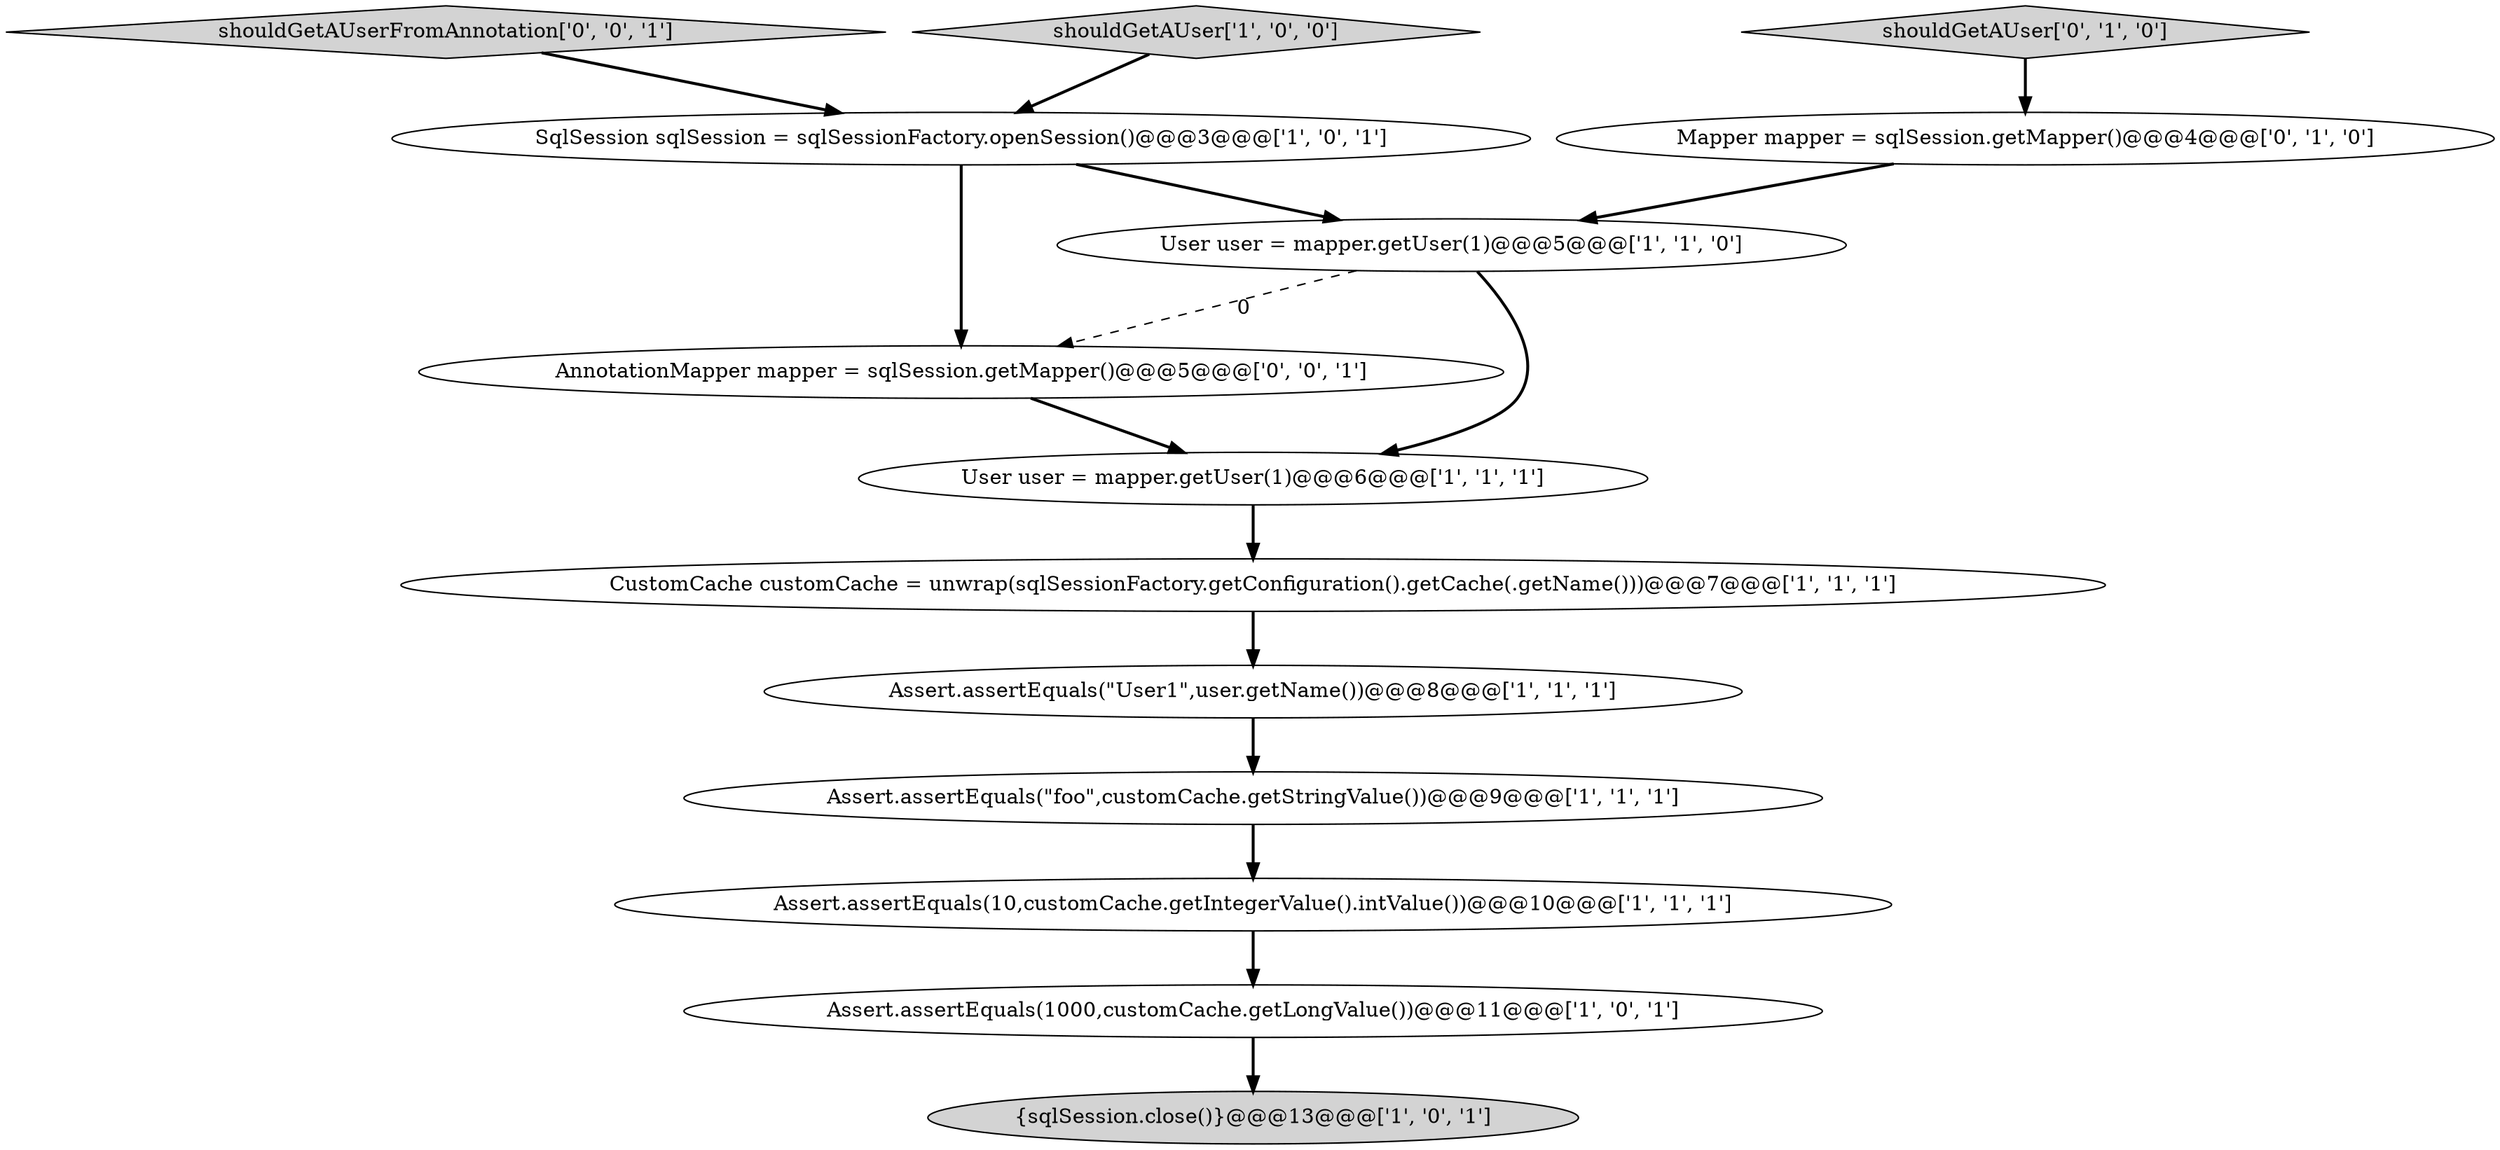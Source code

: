 digraph {
3 [style = filled, label = "Assert.assertEquals(1000,customCache.getLongValue())@@@11@@@['1', '0', '1']", fillcolor = white, shape = ellipse image = "AAA0AAABBB1BBB"];
5 [style = filled, label = "User user = mapper.getUser(1)@@@5@@@['1', '1', '0']", fillcolor = white, shape = ellipse image = "AAA0AAABBB1BBB"];
1 [style = filled, label = "SqlSession sqlSession = sqlSessionFactory.openSession()@@@3@@@['1', '0', '1']", fillcolor = white, shape = ellipse image = "AAA0AAABBB1BBB"];
7 [style = filled, label = "Assert.assertEquals(\"User1\",user.getName())@@@8@@@['1', '1', '1']", fillcolor = white, shape = ellipse image = "AAA0AAABBB1BBB"];
8 [style = filled, label = "Assert.assertEquals(10,customCache.getIntegerValue().intValue())@@@10@@@['1', '1', '1']", fillcolor = white, shape = ellipse image = "AAA0AAABBB1BBB"];
11 [style = filled, label = "shouldGetAUser['0', '1', '0']", fillcolor = lightgray, shape = diamond image = "AAA0AAABBB2BBB"];
13 [style = filled, label = "shouldGetAUserFromAnnotation['0', '0', '1']", fillcolor = lightgray, shape = diamond image = "AAA0AAABBB3BBB"];
12 [style = filled, label = "AnnotationMapper mapper = sqlSession.getMapper()@@@5@@@['0', '0', '1']", fillcolor = white, shape = ellipse image = "AAA0AAABBB3BBB"];
2 [style = filled, label = "User user = mapper.getUser(1)@@@6@@@['1', '1', '1']", fillcolor = white, shape = ellipse image = "AAA0AAABBB1BBB"];
9 [style = filled, label = "Assert.assertEquals(\"foo\",customCache.getStringValue())@@@9@@@['1', '1', '1']", fillcolor = white, shape = ellipse image = "AAA0AAABBB1BBB"];
10 [style = filled, label = "Mapper mapper = sqlSession.getMapper()@@@4@@@['0', '1', '0']", fillcolor = white, shape = ellipse image = "AAA0AAABBB2BBB"];
0 [style = filled, label = "{sqlSession.close()}@@@13@@@['1', '0', '1']", fillcolor = lightgray, shape = ellipse image = "AAA0AAABBB1BBB"];
4 [style = filled, label = "shouldGetAUser['1', '0', '0']", fillcolor = lightgray, shape = diamond image = "AAA0AAABBB1BBB"];
6 [style = filled, label = "CustomCache customCache = unwrap(sqlSessionFactory.getConfiguration().getCache(.getName()))@@@7@@@['1', '1', '1']", fillcolor = white, shape = ellipse image = "AAA0AAABBB1BBB"];
1->5 [style = bold, label=""];
7->9 [style = bold, label=""];
5->2 [style = bold, label=""];
4->1 [style = bold, label=""];
12->2 [style = bold, label=""];
5->12 [style = dashed, label="0"];
10->5 [style = bold, label=""];
6->7 [style = bold, label=""];
9->8 [style = bold, label=""];
11->10 [style = bold, label=""];
2->6 [style = bold, label=""];
13->1 [style = bold, label=""];
3->0 [style = bold, label=""];
8->3 [style = bold, label=""];
1->12 [style = bold, label=""];
}
